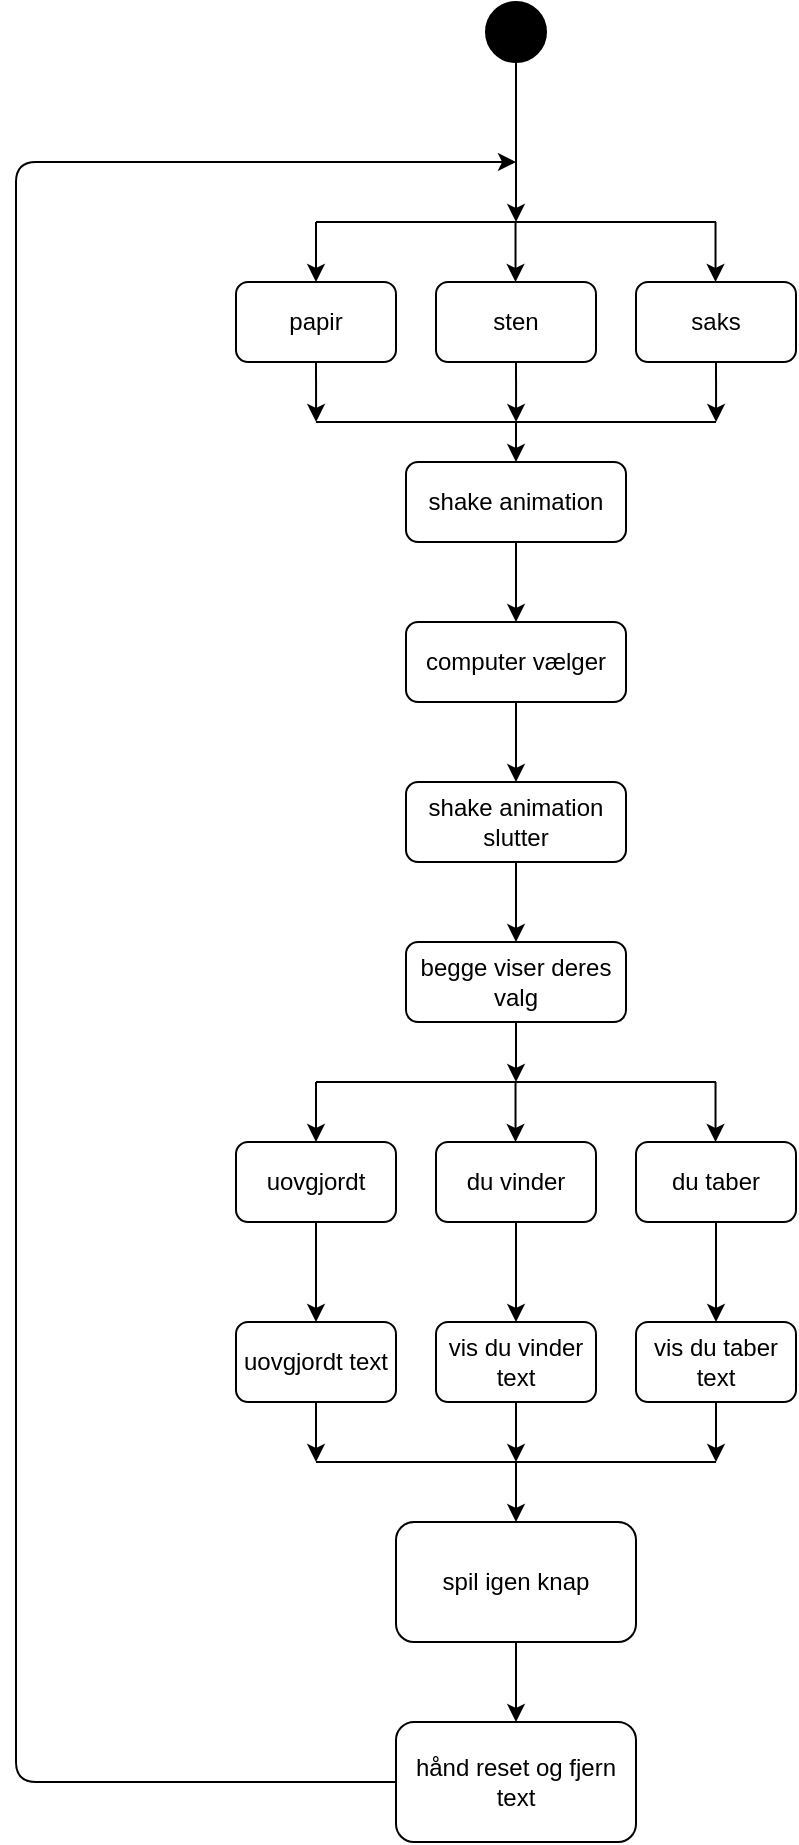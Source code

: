<mxfile>
    <diagram id="8YA8t3dNUHMFB9kR3e61" name="Page-1">
        <mxGraphModel dx="777" dy="483" grid="1" gridSize="10" guides="1" tooltips="1" connect="1" arrows="1" fold="1" page="1" pageScale="1" pageWidth="850" pageHeight="1100" math="0" shadow="0">
            <root>
                <mxCell id="0"/>
                <mxCell id="1" parent="0"/>
                <mxCell id="2" value="" style="ellipse;fillColor=strokeColor;" vertex="1" parent="1">
                    <mxGeometry x="335" y="10" width="30" height="30" as="geometry"/>
                </mxCell>
                <mxCell id="3" value="" style="endArrow=classic;html=1;exitX=0.5;exitY=1;exitDx=0;exitDy=0;" edge="1" parent="1" source="2">
                    <mxGeometry width="50" height="50" relative="1" as="geometry">
                        <mxPoint x="545" y="240" as="sourcePoint"/>
                        <mxPoint x="350" y="120" as="targetPoint"/>
                    </mxGeometry>
                </mxCell>
                <mxCell id="18" style="edgeStyle=none;html=1;exitX=0.5;exitY=1;exitDx=0;exitDy=0;" edge="1" parent="1" source="4">
                    <mxGeometry relative="1" as="geometry">
                        <mxPoint x="350.048" y="220" as="targetPoint"/>
                    </mxGeometry>
                </mxCell>
                <mxCell id="4" value="sten" style="rounded=1;whiteSpace=wrap;html=1;" vertex="1" parent="1">
                    <mxGeometry x="310" y="150" width="80" height="40" as="geometry"/>
                </mxCell>
                <mxCell id="16" style="edgeStyle=none;html=1;exitX=0.5;exitY=1;exitDx=0;exitDy=0;" edge="1" parent="1" source="5">
                    <mxGeometry relative="1" as="geometry">
                        <mxPoint x="250.048" y="220" as="targetPoint"/>
                    </mxGeometry>
                </mxCell>
                <mxCell id="5" value="papir" style="rounded=1;whiteSpace=wrap;html=1;" vertex="1" parent="1">
                    <mxGeometry x="210" y="150" width="80" height="40" as="geometry"/>
                </mxCell>
                <mxCell id="17" style="edgeStyle=none;html=1;exitX=0.5;exitY=1;exitDx=0;exitDy=0;" edge="1" parent="1" source="6">
                    <mxGeometry relative="1" as="geometry">
                        <mxPoint x="450.048" y="220" as="targetPoint"/>
                    </mxGeometry>
                </mxCell>
                <mxCell id="6" value="saks" style="rounded=1;whiteSpace=wrap;html=1;" vertex="1" parent="1">
                    <mxGeometry x="410" y="150" width="80" height="40" as="geometry"/>
                </mxCell>
                <mxCell id="7" value="" style="endArrow=none;html=1;" edge="1" parent="1">
                    <mxGeometry width="50" height="50" relative="1" as="geometry">
                        <mxPoint x="250" y="120" as="sourcePoint"/>
                        <mxPoint x="450" y="120" as="targetPoint"/>
                    </mxGeometry>
                </mxCell>
                <mxCell id="10" value="" style="endArrow=classic;html=1;entryX=0.5;entryY=0;entryDx=0;entryDy=0;" edge="1" parent="1" target="5">
                    <mxGeometry width="50" height="50" relative="1" as="geometry">
                        <mxPoint x="250" y="120" as="sourcePoint"/>
                        <mxPoint x="360" y="180" as="targetPoint"/>
                    </mxGeometry>
                </mxCell>
                <mxCell id="11" value="" style="endArrow=classic;html=1;entryX=0.5;entryY=0;entryDx=0;entryDy=0;" edge="1" parent="1">
                    <mxGeometry width="50" height="50" relative="1" as="geometry">
                        <mxPoint x="349.76" y="120" as="sourcePoint"/>
                        <mxPoint x="349.76" y="150" as="targetPoint"/>
                    </mxGeometry>
                </mxCell>
                <mxCell id="12" value="" style="endArrow=classic;html=1;entryX=0.5;entryY=0;entryDx=0;entryDy=0;" edge="1" parent="1">
                    <mxGeometry width="50" height="50" relative="1" as="geometry">
                        <mxPoint x="449.76" y="120" as="sourcePoint"/>
                        <mxPoint x="449.76" y="150" as="targetPoint"/>
                    </mxGeometry>
                </mxCell>
                <mxCell id="22" style="edgeStyle=none;html=1;" edge="1" parent="1" source="13" target="21">
                    <mxGeometry relative="1" as="geometry"/>
                </mxCell>
                <mxCell id="13" value="shake animation" style="rounded=1;whiteSpace=wrap;html=1;" vertex="1" parent="1">
                    <mxGeometry x="295" y="240" width="110" height="40" as="geometry"/>
                </mxCell>
                <mxCell id="15" value="" style="endArrow=none;html=1;" edge="1" parent="1">
                    <mxGeometry width="50" height="50" relative="1" as="geometry">
                        <mxPoint x="250" y="220" as="sourcePoint"/>
                        <mxPoint x="450" y="220" as="targetPoint"/>
                    </mxGeometry>
                </mxCell>
                <mxCell id="19" value="" style="endArrow=classic;html=1;entryX=0.5;entryY=0;entryDx=0;entryDy=0;" edge="1" parent="1" target="13">
                    <mxGeometry width="50" height="50" relative="1" as="geometry">
                        <mxPoint x="350" y="220" as="sourcePoint"/>
                        <mxPoint x="380" y="240" as="targetPoint"/>
                    </mxGeometry>
                </mxCell>
                <mxCell id="24" style="edgeStyle=none;html=1;" edge="1" parent="1" source="21" target="23">
                    <mxGeometry relative="1" as="geometry"/>
                </mxCell>
                <mxCell id="21" value="computer vælger" style="rounded=1;whiteSpace=wrap;html=1;" vertex="1" parent="1">
                    <mxGeometry x="295" y="320" width="110" height="40" as="geometry"/>
                </mxCell>
                <mxCell id="26" style="edgeStyle=none;html=1;" edge="1" parent="1" source="23" target="25">
                    <mxGeometry relative="1" as="geometry"/>
                </mxCell>
                <mxCell id="23" value="shake animation slutter" style="rounded=1;whiteSpace=wrap;html=1;" vertex="1" parent="1">
                    <mxGeometry x="295" y="400" width="110" height="40" as="geometry"/>
                </mxCell>
                <mxCell id="47" style="edgeStyle=none;html=1;" edge="1" parent="1" source="25">
                    <mxGeometry relative="1" as="geometry">
                        <mxPoint x="350" y="550" as="targetPoint"/>
                    </mxGeometry>
                </mxCell>
                <mxCell id="25" value="begge viser deres valg" style="rounded=1;whiteSpace=wrap;html=1;" vertex="1" parent="1">
                    <mxGeometry x="295" y="480" width="110" height="40" as="geometry"/>
                </mxCell>
                <mxCell id="28" style="edgeStyle=none;html=1;exitX=0.5;exitY=1;exitDx=0;exitDy=0;entryX=0.5;entryY=0;entryDx=0;entryDy=0;" edge="1" parent="1" source="29" target="39">
                    <mxGeometry relative="1" as="geometry">
                        <mxPoint x="350.048" y="650" as="targetPoint"/>
                    </mxGeometry>
                </mxCell>
                <mxCell id="29" value="du vinder" style="rounded=1;whiteSpace=wrap;html=1;" vertex="1" parent="1">
                    <mxGeometry x="310" y="580" width="80" height="40" as="geometry"/>
                </mxCell>
                <mxCell id="30" style="edgeStyle=none;html=1;exitX=0.5;exitY=1;exitDx=0;exitDy=0;entryX=0.5;entryY=0;entryDx=0;entryDy=0;" edge="1" parent="1" source="31" target="41">
                    <mxGeometry relative="1" as="geometry">
                        <mxPoint x="250" y="650" as="targetPoint"/>
                    </mxGeometry>
                </mxCell>
                <mxCell id="31" value="uovgjordt" style="rounded=1;whiteSpace=wrap;html=1;" vertex="1" parent="1">
                    <mxGeometry x="210" y="580" width="80" height="40" as="geometry"/>
                </mxCell>
                <mxCell id="32" style="edgeStyle=none;html=1;exitX=0.5;exitY=1;exitDx=0;exitDy=0;entryX=0.5;entryY=0;entryDx=0;entryDy=0;" edge="1" parent="1" source="33" target="40">
                    <mxGeometry relative="1" as="geometry">
                        <mxPoint x="450.048" y="650" as="targetPoint"/>
                    </mxGeometry>
                </mxCell>
                <mxCell id="33" value="du taber" style="rounded=1;whiteSpace=wrap;html=1;" vertex="1" parent="1">
                    <mxGeometry x="410" y="580" width="80" height="40" as="geometry"/>
                </mxCell>
                <mxCell id="34" value="" style="endArrow=none;html=1;" edge="1" parent="1">
                    <mxGeometry width="50" height="50" relative="1" as="geometry">
                        <mxPoint x="250" y="550" as="sourcePoint"/>
                        <mxPoint x="450" y="550" as="targetPoint"/>
                    </mxGeometry>
                </mxCell>
                <mxCell id="35" value="" style="endArrow=classic;html=1;entryX=0.5;entryY=0;entryDx=0;entryDy=0;" edge="1" parent="1" target="31">
                    <mxGeometry width="50" height="50" relative="1" as="geometry">
                        <mxPoint x="250" y="550" as="sourcePoint"/>
                        <mxPoint x="360" y="610" as="targetPoint"/>
                    </mxGeometry>
                </mxCell>
                <mxCell id="36" value="" style="endArrow=classic;html=1;entryX=0.5;entryY=0;entryDx=0;entryDy=0;" edge="1" parent="1">
                    <mxGeometry width="50" height="50" relative="1" as="geometry">
                        <mxPoint x="349.76" y="550" as="sourcePoint"/>
                        <mxPoint x="349.76" y="580" as="targetPoint"/>
                    </mxGeometry>
                </mxCell>
                <mxCell id="37" value="" style="endArrow=classic;html=1;entryX=0.5;entryY=0;entryDx=0;entryDy=0;" edge="1" parent="1">
                    <mxGeometry width="50" height="50" relative="1" as="geometry">
                        <mxPoint x="449.76" y="550" as="sourcePoint"/>
                        <mxPoint x="449.76" y="580" as="targetPoint"/>
                    </mxGeometry>
                </mxCell>
                <mxCell id="44" style="edgeStyle=none;html=1;" edge="1" parent="1" source="39">
                    <mxGeometry relative="1" as="geometry">
                        <mxPoint x="350" y="740" as="targetPoint"/>
                    </mxGeometry>
                </mxCell>
                <mxCell id="39" value="vis du vinder text" style="rounded=1;whiteSpace=wrap;html=1;" vertex="1" parent="1">
                    <mxGeometry x="310" y="670" width="80" height="40" as="geometry"/>
                </mxCell>
                <mxCell id="45" style="edgeStyle=none;html=1;" edge="1" parent="1" source="40">
                    <mxGeometry relative="1" as="geometry">
                        <mxPoint x="450" y="740" as="targetPoint"/>
                    </mxGeometry>
                </mxCell>
                <mxCell id="40" value="vis du taber text" style="rounded=1;whiteSpace=wrap;html=1;" vertex="1" parent="1">
                    <mxGeometry x="410" y="670" width="80" height="40" as="geometry"/>
                </mxCell>
                <mxCell id="46" style="edgeStyle=none;html=1;" edge="1" parent="1" source="41">
                    <mxGeometry relative="1" as="geometry">
                        <mxPoint x="250" y="740" as="targetPoint"/>
                    </mxGeometry>
                </mxCell>
                <mxCell id="41" value="uovgjordt text" style="rounded=1;whiteSpace=wrap;html=1;" vertex="1" parent="1">
                    <mxGeometry x="210" y="670" width="80" height="40" as="geometry"/>
                </mxCell>
                <mxCell id="50" style="edgeStyle=none;html=1;" edge="1" parent="1" source="42" target="49">
                    <mxGeometry relative="1" as="geometry"/>
                </mxCell>
                <mxCell id="42" value="spil igen knap" style="rounded=1;whiteSpace=wrap;html=1;" vertex="1" parent="1">
                    <mxGeometry x="290" y="770" width="120" height="60" as="geometry"/>
                </mxCell>
                <mxCell id="43" value="" style="endArrow=none;html=1;" edge="1" parent="1">
                    <mxGeometry width="50" height="50" relative="1" as="geometry">
                        <mxPoint x="250" y="740" as="sourcePoint"/>
                        <mxPoint x="450" y="740" as="targetPoint"/>
                    </mxGeometry>
                </mxCell>
                <mxCell id="48" style="edgeStyle=none;html=1;entryX=0.5;entryY=0;entryDx=0;entryDy=0;" edge="1" parent="1" target="42">
                    <mxGeometry relative="1" as="geometry">
                        <mxPoint x="360" y="750" as="targetPoint"/>
                        <mxPoint x="350" y="740" as="sourcePoint"/>
                    </mxGeometry>
                </mxCell>
                <mxCell id="51" style="edgeStyle=none;html=1;" edge="1" parent="1" source="49">
                    <mxGeometry relative="1" as="geometry">
                        <mxPoint x="350" y="90" as="targetPoint"/>
                        <Array as="points">
                            <mxPoint x="100" y="900"/>
                            <mxPoint x="100" y="90"/>
                        </Array>
                    </mxGeometry>
                </mxCell>
                <mxCell id="49" value="hånd reset og fjern text" style="rounded=1;whiteSpace=wrap;html=1;" vertex="1" parent="1">
                    <mxGeometry x="290" y="870" width="120" height="60" as="geometry"/>
                </mxCell>
            </root>
        </mxGraphModel>
    </diagram>
</mxfile>